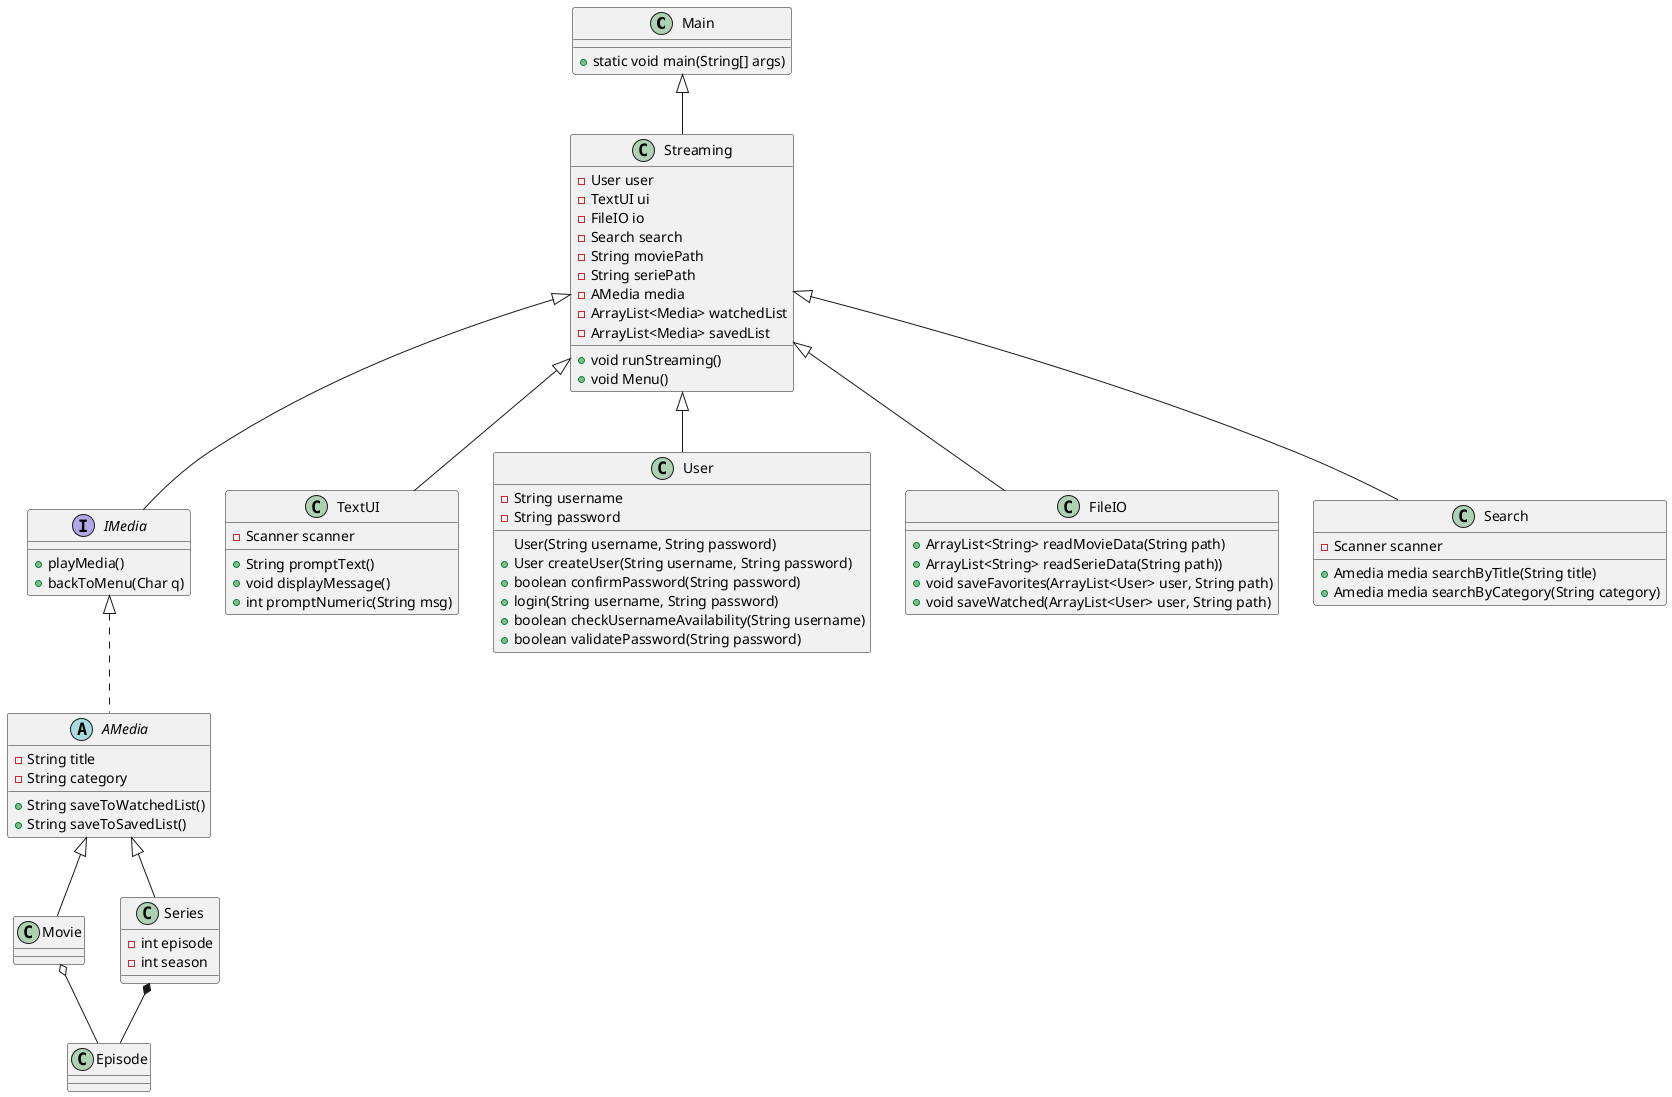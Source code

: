 @startuml

class Main {
+ static void main(String[] args)
}

interface IMedia {
+ playMedia()
+ backToMenu(Char q)
'+ pauseMedia()
}

abstract AMedia {
- String title
- String category
+ String saveToWatchedList()
+ String saveToSavedList()
}

class Movie {

}


class Series {
- int episode
- int season
}

class TextUI {
- Scanner scanner
+ String promptText()
+ void displayMessage()
+ int promptNumeric(String msg)
}

class User {
- String username
- String password
User(String username, String password)
'Methods
+ User createUser(String username, String password)
+ boolean confirmPassword(String password)
+ login(String username, String password)
+ boolean checkUsernameAvailability(String username)
+ boolean validatePassword(String password)
}

class Streaming {
- User user
- TextUI ui
- FileIO io
- Search search
- String moviePath
- String seriePath
- AMedia media
- ArrayList<Media> watchedList
- ArrayList<Media> savedList
+ void runStreaming()
+ void Menu()
}



class FileIO {
+ ArrayList<String> readMovieData(String path)
+ ArrayList<String> readSerieData(String path))
+ void saveFavorites(ArrayList<User> user, String path)
+ void saveWatched(ArrayList<User> user, String path)
}

class Search {
- Scanner scanner
+ Amedia media searchByTitle(String title)
+ Amedia media searchByCategory(String category)
}
class Episode{

}

Main <|-- Streaming
Streaming <|-- IMedia
Streaming <|-- User
Streaming <|-- Search
Streaming <|-- TextUI
IMedia <|.. AMedia
Streaming <|-- FileIO
AMedia <|-- Movie
AMedia  <|-- Series
Series *-- Episode
Movie o-- Episode

@enduml